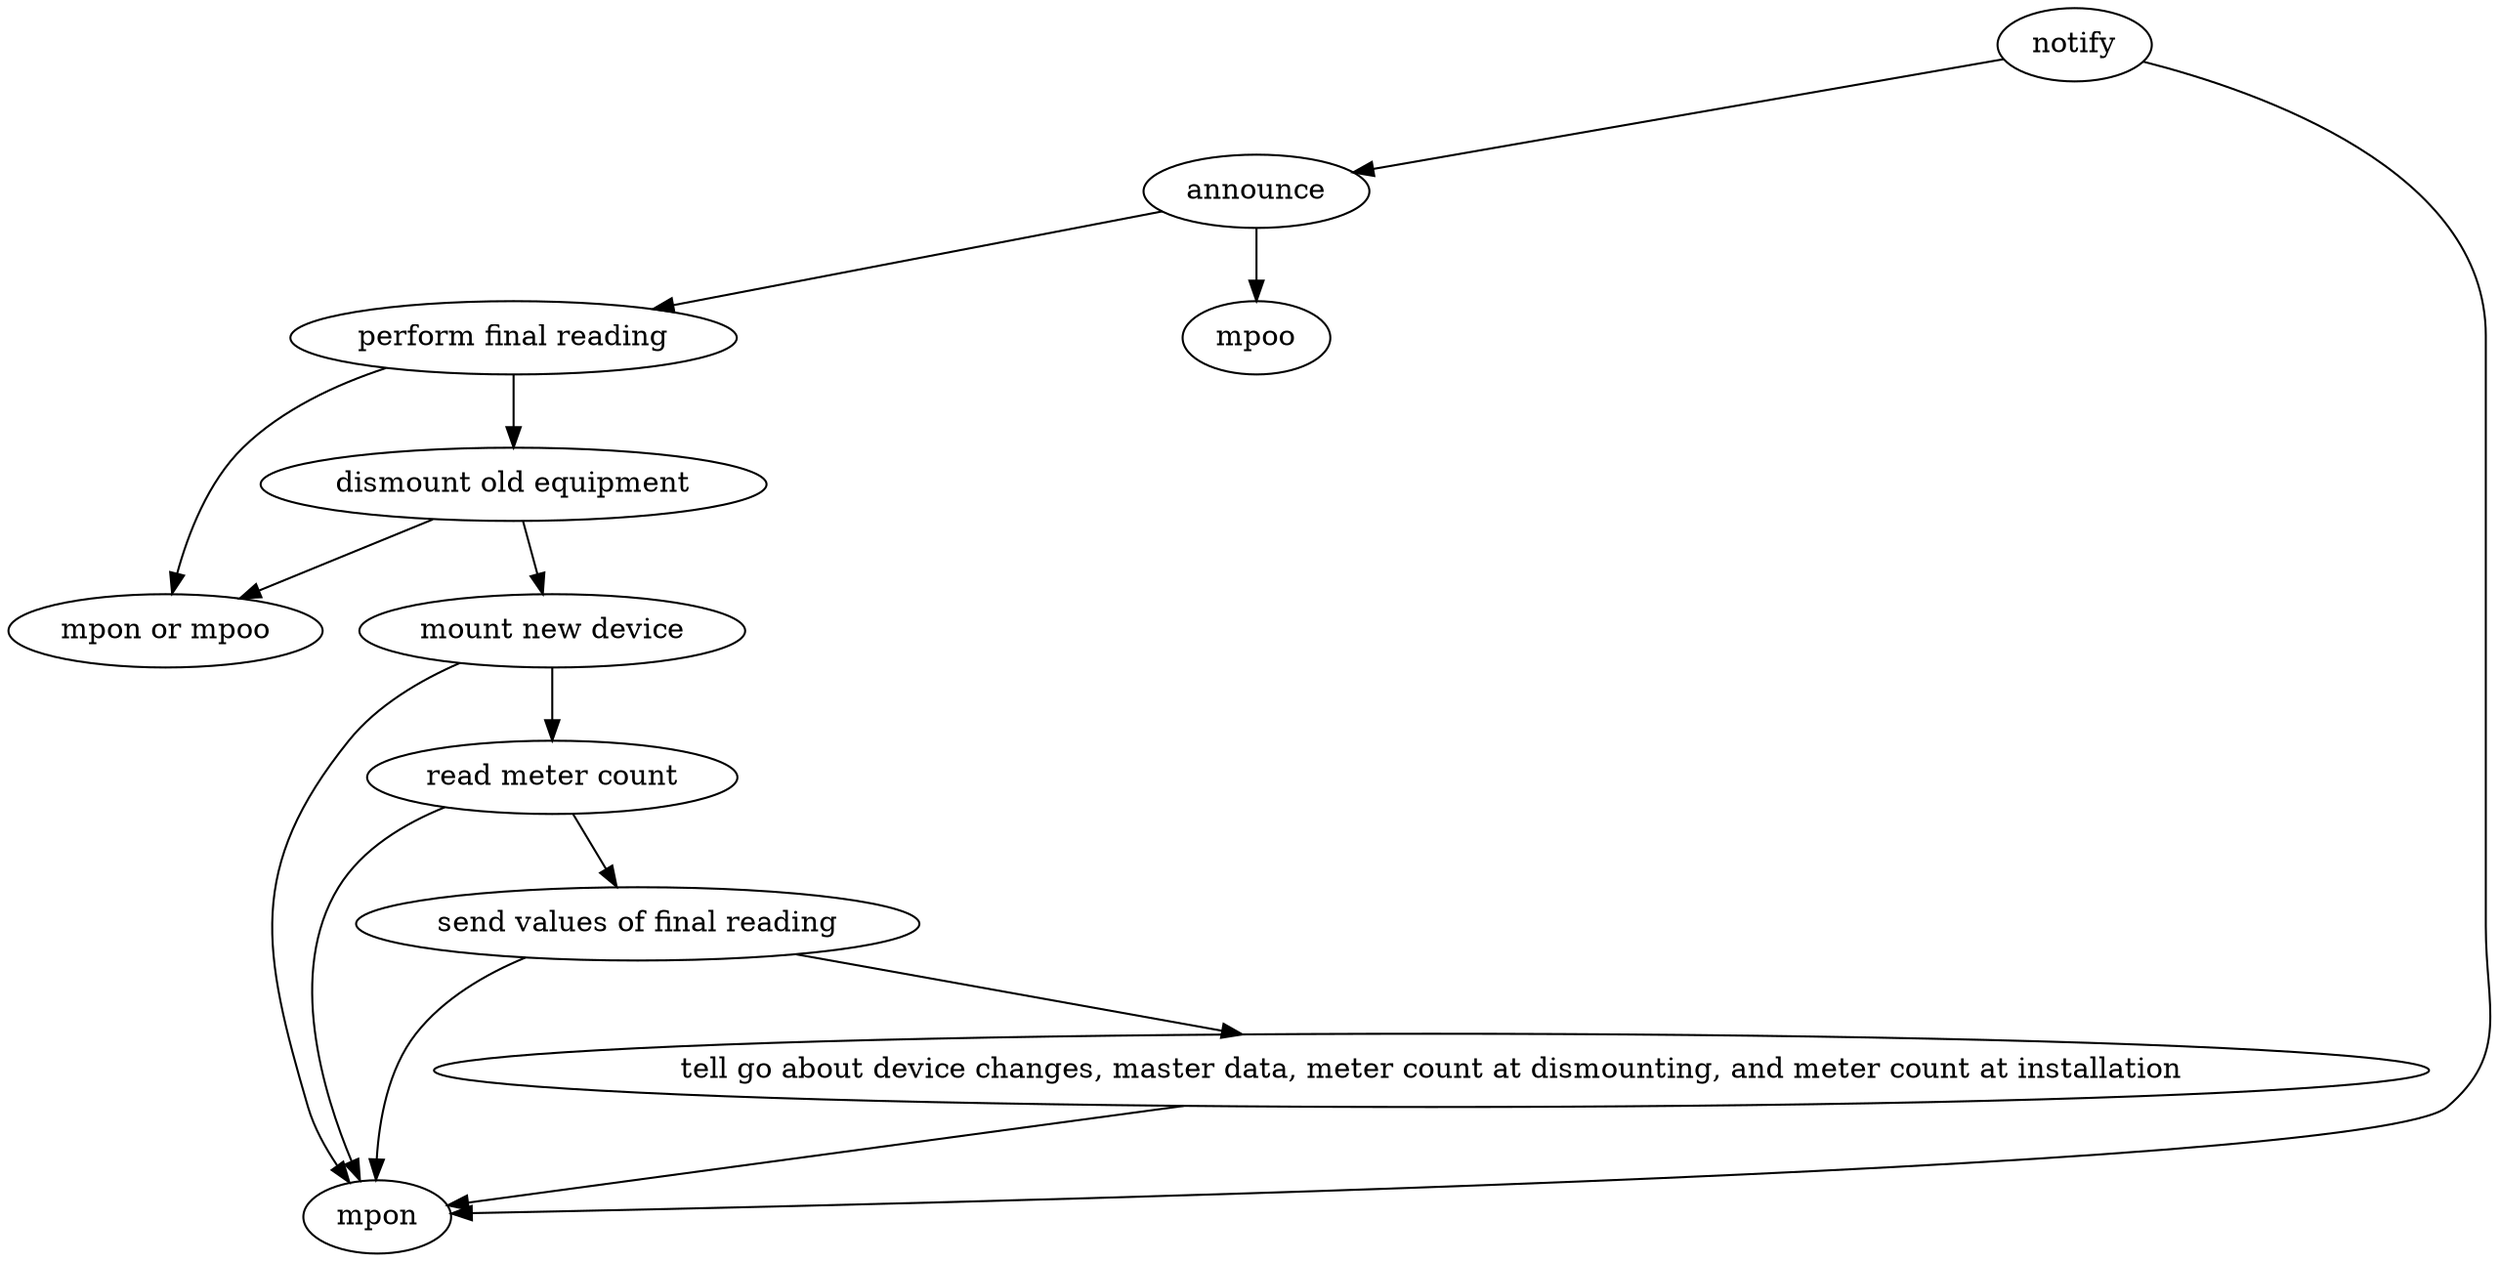 strict digraph "doc-10.4" {
	graph [name="doc-10.4"];
	notify	[attrs="{'type': 'Activity', 'label': 'notify'}"];
	announce	[attrs="{'type': 'Activity', 'label': 'announce'}"];
	notify -> announce	[attrs="{'type': 'flow', 'label': 'flow'}"];
	mpon	[attrs="{'type': 'Actor', 'label': 'mpon'}"];
	notify -> mpon	[attrs="{'type': 'actor performer', 'label': 'actor performer'}"];
	"perform final reading"	[attrs="{'type': 'Activity', 'label': 'perform final reading'}"];
	announce -> "perform final reading"	[attrs="{'type': 'flow', 'label': 'flow'}"];
	mpoo	[attrs="{'type': 'Actor', 'label': 'mpoo'}"];
	announce -> mpoo	[attrs="{'type': 'actor performer', 'label': 'actor performer'}"];
	"dismount old equipment"	[attrs="{'type': 'Activity', 'label': 'dismount old equipment'}"];
	"perform final reading" -> "dismount old equipment"	[attrs="{'type': 'flow', 'label': 'flow'}"];
	"mpon or mpoo"	[attrs="{'type': 'Actor', 'label': 'mpon or mpoo'}"];
	"perform final reading" -> "mpon or mpoo"	[attrs="{'type': 'actor performer', 'label': 'actor performer'}"];
	"mount new device"	[attrs="{'type': 'Activity', 'label': 'mount new device'}"];
	"dismount old equipment" -> "mount new device"	[attrs="{'type': 'flow', 'label': 'flow'}"];
	"dismount old equipment" -> "mpon or mpoo"	[attrs="{'type': 'actor performer', 'label': 'actor performer'}"];
	"read meter count"	[attrs="{'type': 'Activity', 'label': 'read meter count'}"];
	"mount new device" -> "read meter count"	[attrs="{'type': 'flow', 'label': 'flow'}"];
	"mount new device" -> mpon	[attrs="{'type': 'actor performer', 'label': 'actor performer'}"];
	"send values of final reading"	[attrs="{'type': 'Activity', 'label': 'send values of final reading'}"];
	"read meter count" -> "send values of final reading"	[attrs="{'type': 'flow', 'label': 'flow'}"];
	"read meter count" -> mpon	[attrs="{'type': 'actor performer', 'label': 'actor performer'}"];
	"tell go about device changes, master data, meter count at dismounting, and meter count at installation"	[attrs="{'type': 'Activity', 'label': 'tell go about device changes, master data, meter count at dismounting, and meter count at installation'}"];
	"send values of final reading" -> "tell go about device changes, master data, meter count at dismounting, and meter count at installation"	[attrs="{'type': 'flow', 'label': 'flow'}"];
	"send values of final reading" -> mpon	[attrs="{'type': 'actor performer', 'label': 'actor performer'}"];
	"tell go about device changes, master data, meter count at dismounting, and meter count at installation" -> mpon	[attrs="{'type': 'actor performer', 'label': 'actor performer'}"];
}
